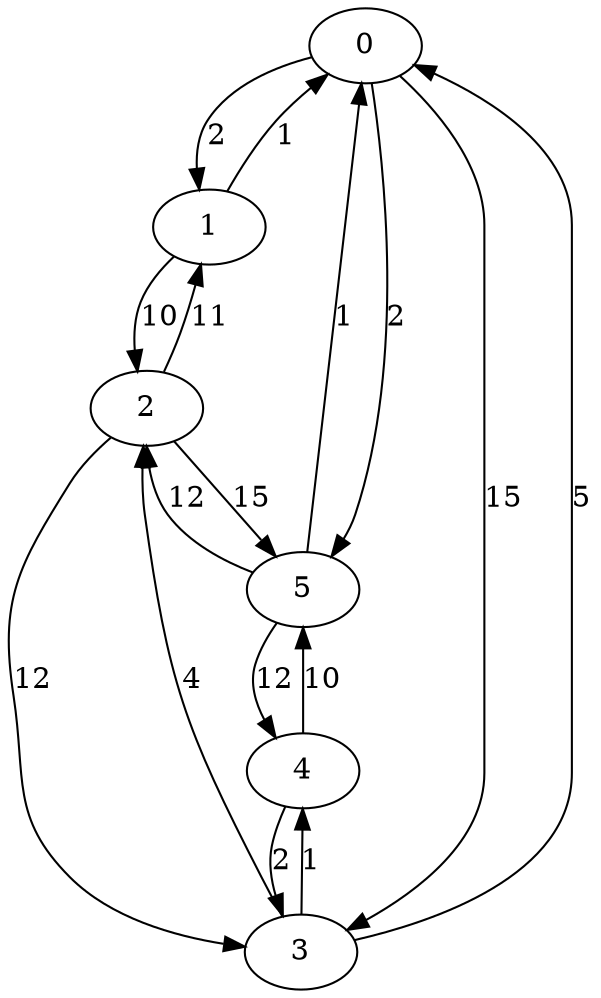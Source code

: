 digraph ROAD_GRAPH {
0 -> 1 [label="2"];
1 -> 0 [label="1"];
0 -> 3 [label="15"];
3 -> 0 [label="5"];
0 -> 5 [label="2"];
5 -> 0 [label="1"];
1 -> 2 [label="10"];
2 -> 1 [label="11"];
2 -> 3 [label="12"];
3 -> 2 [label="4"];
2 -> 5 [label="15"];
5 -> 2 [label="12"];
3 -> 4 [label="1"];
4 -> 3 [label="2"];
4 -> 5 [label="10"];
5 -> 4 [label="12"];
}
